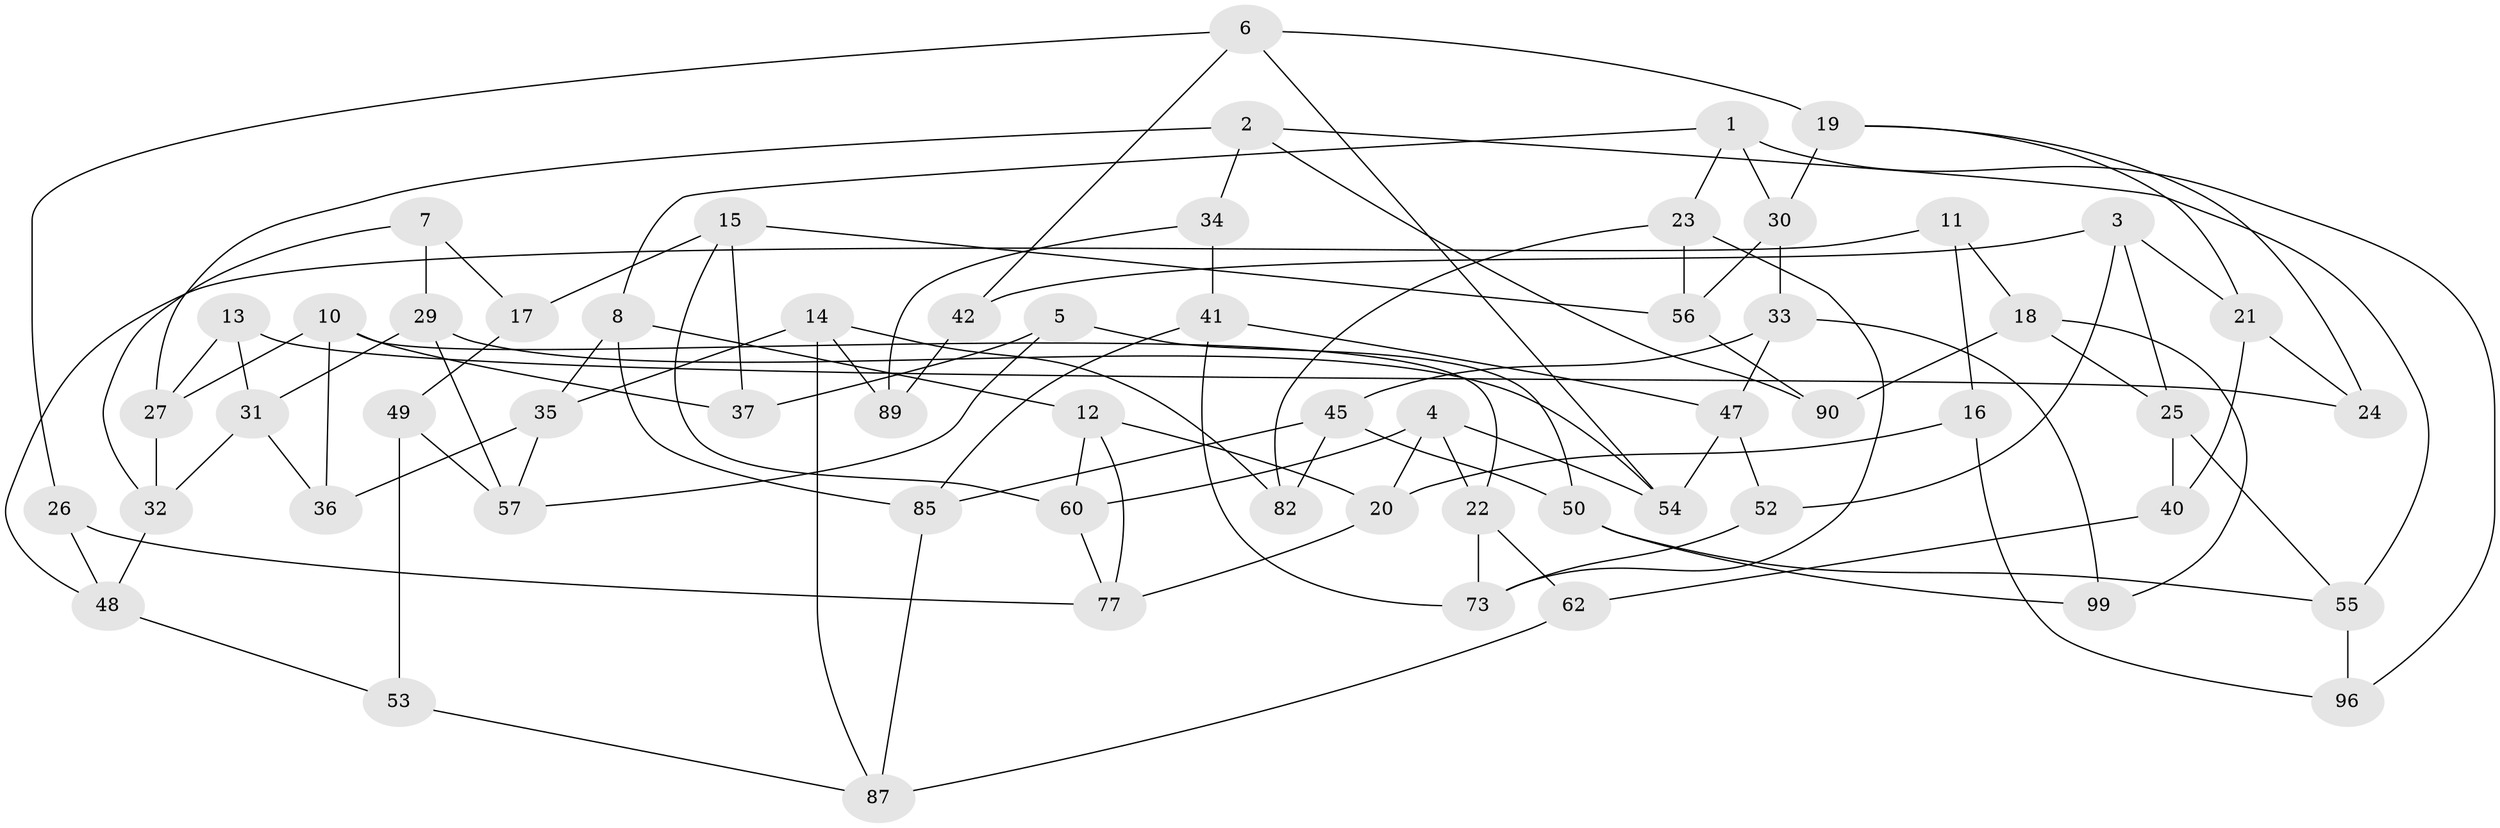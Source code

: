 // original degree distribution, {3: 1.0}
// Generated by graph-tools (version 1.1) at 2025/11/02/21/25 10:11:15]
// undirected, 60 vertices, 109 edges
graph export_dot {
graph [start="1"]
  node [color=gray90,style=filled];
  1 [super="+76"];
  2 [super="+100"];
  3 [super="+44"];
  4 [super="+51"];
  5 [super="+67"];
  6 [super="+9"];
  7;
  8 [super="+28"];
  10 [super="+71"];
  11;
  12 [super="+39"];
  13;
  14 [super="+38"];
  15 [super="+81"];
  16;
  17;
  18 [super="+46"];
  19 [super="+84"];
  20 [super="+64"];
  21 [super="+69"];
  22 [super="+65"];
  23 [super="+68"];
  24;
  25 [super="+61"];
  26;
  27 [super="+63"];
  29 [super="+88"];
  30 [super="+80"];
  31 [super="+78"];
  32 [super="+94"];
  33 [super="+75"];
  34;
  35 [super="+43"];
  36;
  37 [super="+59"];
  40;
  41 [super="+66"];
  42;
  45 [super="+58"];
  47 [super="+97"];
  48 [super="+83"];
  49;
  50 [super="+91"];
  52;
  53;
  54 [super="+92"];
  55 [super="+74"];
  56 [super="+70"];
  57 [super="+98"];
  60 [super="+72"];
  62;
  73 [super="+79"];
  77 [super="+95"];
  82;
  85 [super="+86"];
  87 [super="+93"];
  89;
  90;
  96;
  99;
  1 -- 8;
  1 -- 23;
  1 -- 96;
  1 -- 30;
  2 -- 34;
  2 -- 27;
  2 -- 90;
  2 -- 55;
  3 -- 52;
  3 -- 42;
  3 -- 25;
  3 -- 21;
  4 -- 20;
  4 -- 60;
  4 -- 54;
  4 -- 22;
  5 -- 37 [weight=2];
  5 -- 57;
  5 -- 50;
  6 -- 26;
  6 -- 42;
  6 -- 19;
  6 -- 54;
  7 -- 17;
  7 -- 32;
  7 -- 29;
  8 -- 12;
  8 -- 35;
  8 -- 85;
  10 -- 36;
  10 -- 22;
  10 -- 27;
  10 -- 37;
  11 -- 16;
  11 -- 48;
  11 -- 18;
  12 -- 60;
  12 -- 77;
  12 -- 20;
  13 -- 24;
  13 -- 27;
  13 -- 31;
  14 -- 82;
  14 -- 89;
  14 -- 35;
  14 -- 87;
  15 -- 60;
  15 -- 17;
  15 -- 37;
  15 -- 56;
  16 -- 96;
  16 -- 20;
  17 -- 49;
  18 -- 90;
  18 -- 25;
  18 -- 99;
  19 -- 24;
  19 -- 30;
  19 -- 21;
  20 -- 77;
  21 -- 40;
  21 -- 24;
  22 -- 62;
  22 -- 73;
  23 -- 56;
  23 -- 73;
  23 -- 82;
  25 -- 40;
  25 -- 55;
  26 -- 48;
  26 -- 77;
  27 -- 32;
  29 -- 54;
  29 -- 57;
  29 -- 31;
  30 -- 56;
  30 -- 33;
  31 -- 32;
  31 -- 36;
  32 -- 48;
  33 -- 99;
  33 -- 45;
  33 -- 47;
  34 -- 89;
  34 -- 41;
  35 -- 36;
  35 -- 57;
  40 -- 62;
  41 -- 47;
  41 -- 85;
  41 -- 73;
  42 -- 89;
  45 -- 50;
  45 -- 82;
  45 -- 85;
  47 -- 52;
  47 -- 54;
  48 -- 53;
  49 -- 53;
  49 -- 57;
  50 -- 99;
  50 -- 55;
  52 -- 73;
  53 -- 87;
  55 -- 96;
  56 -- 90;
  60 -- 77;
  62 -- 87;
  85 -- 87;
}
